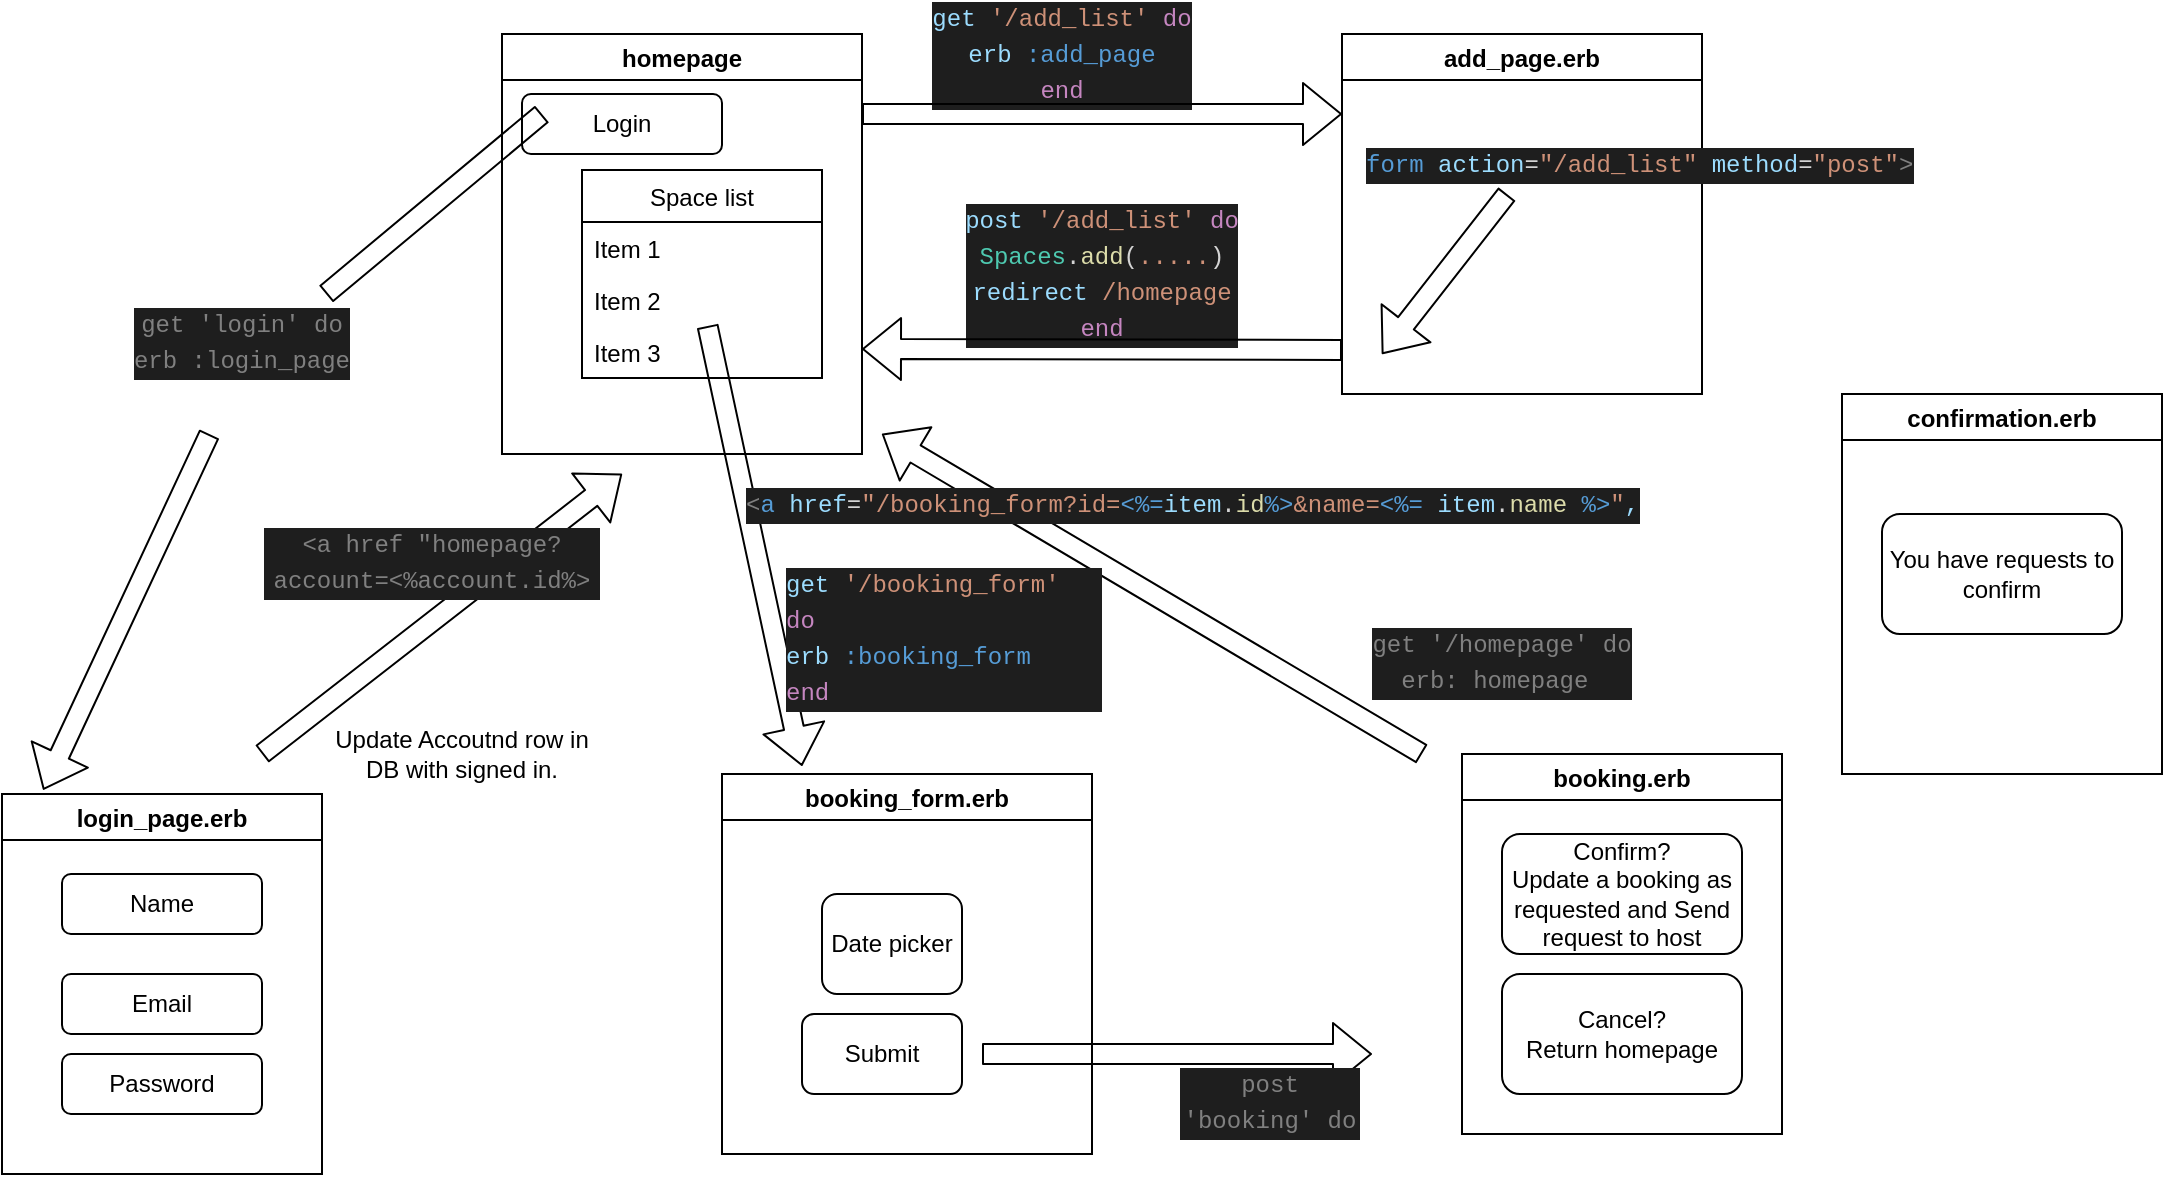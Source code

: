 <mxfile>
    <diagram id="b0ck2WXEP198_wLnEEmD" name="Page-1">
        <mxGraphModel dx="1066" dy="635" grid="1" gridSize="10" guides="1" tooltips="1" connect="1" arrows="1" fold="1" page="1" pageScale="1" pageWidth="827" pageHeight="1169" math="0" shadow="0">
            <root>
                <mxCell id="0"/>
                <mxCell id="1" parent="0"/>
                <mxCell id="32" value="" style="shape=flexArrow;endArrow=classic;html=1;" edge="1" parent="1">
                    <mxGeometry width="50" height="50" relative="1" as="geometry">
                        <mxPoint x="730" y="400" as="sourcePoint"/>
                        <mxPoint x="460" y="240" as="targetPoint"/>
                    </mxGeometry>
                </mxCell>
                <mxCell id="22" value="&lt;div style=&quot;background-color: rgb(30 , 30 , 30) ; font-family: &amp;#34;menlo&amp;#34; , &amp;#34;monaco&amp;#34; , &amp;#34;courier new&amp;#34; , monospace ; line-height: 18px&quot;&gt;&lt;div style=&quot;font-family: &amp;#34;menlo&amp;#34; , &amp;#34;monaco&amp;#34; , &amp;#34;courier new&amp;#34; , monospace ; line-height: 18px&quot;&gt;&lt;div style=&quot;color: rgb(212 , 212 , 212)&quot;&gt;  &lt;span style=&quot;color: #9cdcfe&quot;&gt;post&lt;/span&gt; &lt;span style=&quot;color: #ce9178&quot;&gt;'/add_list'&lt;/span&gt; &lt;span style=&quot;color: #c586c0&quot;&gt;do&lt;/span&gt;&lt;/div&gt;&lt;div&gt;    &lt;span style=&quot;color: rgb(78 , 201 , 176)&quot;&gt;Spaces&lt;/span&gt;&lt;font color=&quot;#d4d4d4&quot;&gt;.&lt;/font&gt;&lt;span style=&quot;color: rgb(220 , 220 , 170)&quot;&gt;add&lt;/span&gt;&lt;font color=&quot;#d4d4d4&quot;&gt;(&lt;/font&gt;&lt;font color=&quot;#ce9178&quot;&gt;.....&lt;/font&gt;&lt;font color=&quot;#d4d4d4&quot;&gt;)&lt;/font&gt;&lt;/div&gt;&lt;div&gt;&lt;span style=&quot;color: rgb(212 , 212 , 212)&quot;&gt;    &lt;span style=&quot;color: #9cdcfe&quot;&gt;redirect&lt;/span&gt;&amp;nbsp;&lt;/span&gt;&lt;font color=&quot;#ce9178&quot;&gt;/homepage&lt;/font&gt;&lt;/div&gt;&lt;div&gt;&lt;span style=&quot;color: rgb(197 , 134 , 192)&quot;&gt;end&lt;/span&gt;&lt;/div&gt;&lt;/div&gt;&lt;/div&gt;" style="text;html=1;strokeColor=none;fillColor=none;align=center;verticalAlign=middle;whiteSpace=wrap;rounded=0;" vertex="1" parent="1">
                    <mxGeometry x="490" y="150" width="160" height="20" as="geometry"/>
                </mxCell>
                <mxCell id="8" value="&lt;div style=&quot;color: rgb(212 , 212 , 212) ; background-color: rgb(30 , 30 , 30) ; font-family: &amp;#34;menlo&amp;#34; , &amp;#34;monaco&amp;#34; , &amp;#34;courier new&amp;#34; , monospace ; line-height: 18px&quot;&gt;&lt;div&gt;&lt;span style=&quot;color: #9cdcfe&quot;&gt;get&lt;/span&gt; &lt;span style=&quot;color: #ce9178&quot;&gt;'/add_list'&lt;/span&gt; &lt;span style=&quot;color: #c586c0&quot;&gt;do&lt;/span&gt;&lt;/div&gt;&lt;div&gt;    &lt;span style=&quot;color: #9cdcfe&quot;&gt;erb&lt;/span&gt; &lt;span style=&quot;color: #569cd6&quot;&gt;:add_page&lt;/span&gt;&lt;/div&gt;&lt;div&gt;  &lt;span style=&quot;color: #c586c0&quot;&gt;end&lt;/span&gt;&lt;/div&gt;&lt;/div&gt;" style="text;html=1;strokeColor=none;fillColor=none;align=center;verticalAlign=middle;whiteSpace=wrap;rounded=0;" vertex="1" parent="1">
                    <mxGeometry x="480" y="40" width="140" height="20" as="geometry"/>
                </mxCell>
                <mxCell id="2" value="homepage" style="swimlane;" vertex="1" parent="1">
                    <mxGeometry x="270" y="40" width="180" height="210" as="geometry"/>
                </mxCell>
                <mxCell id="12" value="Space list" style="swimlane;fontStyle=0;childLayout=stackLayout;horizontal=1;startSize=26;horizontalStack=0;resizeParent=1;resizeParentMax=0;resizeLast=0;collapsible=1;marginBottom=0;" vertex="1" parent="2">
                    <mxGeometry x="40" y="68" width="120" height="104" as="geometry"/>
                </mxCell>
                <mxCell id="13" value="Item 1" style="text;strokeColor=none;fillColor=none;align=left;verticalAlign=top;spacingLeft=4;spacingRight=4;overflow=hidden;rotatable=0;points=[[0,0.5],[1,0.5]];portConstraint=eastwest;" vertex="1" parent="12">
                    <mxGeometry y="26" width="120" height="26" as="geometry"/>
                </mxCell>
                <mxCell id="14" value="Item 2" style="text;strokeColor=none;fillColor=none;align=left;verticalAlign=top;spacingLeft=4;spacingRight=4;overflow=hidden;rotatable=0;points=[[0,0.5],[1,0.5]];portConstraint=eastwest;" vertex="1" parent="12">
                    <mxGeometry y="52" width="120" height="26" as="geometry"/>
                </mxCell>
                <mxCell id="15" value="Item 3" style="text;strokeColor=none;fillColor=none;align=left;verticalAlign=top;spacingLeft=4;spacingRight=4;overflow=hidden;rotatable=0;points=[[0,0.5],[1,0.5]];portConstraint=eastwest;" vertex="1" parent="12">
                    <mxGeometry y="78" width="120" height="26" as="geometry"/>
                </mxCell>
                <mxCell id="56" value="Login" style="rounded=1;whiteSpace=wrap;html=1;" vertex="1" parent="2">
                    <mxGeometry x="10" y="30" width="100" height="30" as="geometry"/>
                </mxCell>
                <mxCell id="3" value="" style="shape=flexArrow;endArrow=classic;html=1;" edge="1" parent="1">
                    <mxGeometry width="50" height="50" relative="1" as="geometry">
                        <mxPoint x="450" y="80" as="sourcePoint"/>
                        <mxPoint x="690" y="80" as="targetPoint"/>
                    </mxGeometry>
                </mxCell>
                <mxCell id="5" value="add_page.erb" style="swimlane;startSize=23;" vertex="1" parent="1">
                    <mxGeometry x="690" y="40" width="180" height="180" as="geometry"/>
                </mxCell>
                <mxCell id="6" value="booking.erb" style="swimlane;" vertex="1" parent="1">
                    <mxGeometry x="750" y="400" width="160" height="190" as="geometry"/>
                </mxCell>
                <mxCell id="37" value="Confirm?&lt;br&gt;Update a booking as requested and Send request to host" style="rounded=1;whiteSpace=wrap;html=1;" vertex="1" parent="6">
                    <mxGeometry x="20" y="40" width="120" height="60" as="geometry"/>
                </mxCell>
                <mxCell id="49" value="Cancel?&lt;br&gt;Return homepage" style="rounded=1;whiteSpace=wrap;html=1;" vertex="1" parent="6">
                    <mxGeometry x="20" y="110" width="120" height="60" as="geometry"/>
                </mxCell>
                <mxCell id="7" value="booking_form.erb" style="swimlane;" vertex="1" parent="1">
                    <mxGeometry x="380" y="410" width="185" height="190" as="geometry"/>
                </mxCell>
                <mxCell id="11" value="Date picker" style="rounded=1;whiteSpace=wrap;html=1;" vertex="1" parent="7">
                    <mxGeometry x="50" y="60" width="70" height="50" as="geometry"/>
                </mxCell>
                <mxCell id="48" value="Submit" style="rounded=1;whiteSpace=wrap;html=1;" vertex="1" parent="7">
                    <mxGeometry x="40" y="120" width="80" height="40" as="geometry"/>
                </mxCell>
                <mxCell id="17" value="" style="shape=flexArrow;endArrow=classic;html=1;" edge="1" parent="1" source="14">
                    <mxGeometry width="50" height="50" relative="1" as="geometry">
                        <mxPoint x="350" y="160" as="sourcePoint"/>
                        <mxPoint x="420" y="406" as="targetPoint"/>
                    </mxGeometry>
                </mxCell>
                <mxCell id="20" value="&lt;div style=&quot;color: rgb(212 , 212 , 212) ; background-color: rgb(30 , 30 , 30) ; font-family: &amp;#34;menlo&amp;#34; , &amp;#34;monaco&amp;#34; , &amp;#34;courier new&amp;#34; , monospace ; font-weight: normal ; font-size: 12px ; line-height: 18px&quot;&gt;&lt;div&gt;&lt;span style=&quot;color: #569cd6&quot;&gt;form&lt;/span&gt;&lt;span style=&quot;color: #d4d4d4&quot;&gt; &lt;/span&gt;&lt;span style=&quot;color: #9cdcfe&quot;&gt;action&lt;/span&gt;&lt;span style=&quot;color: #d4d4d4&quot;&gt;=&lt;/span&gt;&lt;span style=&quot;color: #ce9178&quot;&gt;&quot;/add_list&quot;&lt;/span&gt;&lt;span style=&quot;color: #d4d4d4&quot;&gt; &lt;/span&gt;&lt;span style=&quot;color: #9cdcfe&quot;&gt;method&lt;/span&gt;&lt;span style=&quot;color: #d4d4d4&quot;&gt;=&lt;/span&gt;&lt;span style=&quot;color: #ce9178&quot;&gt;&quot;post&quot;&lt;/span&gt;&lt;span style=&quot;color: #808080&quot;&gt;&amp;gt;&lt;/span&gt;&lt;span style=&quot;color: #d4d4d4&quot;&gt; &lt;/span&gt;&lt;/div&gt;&lt;/div&gt;" style="text;whiteSpace=wrap;html=1;" vertex="1" parent="1">
                    <mxGeometry x="700" y="90" width="290" height="30" as="geometry"/>
                </mxCell>
                <mxCell id="18" value="&lt;div style=&quot;color: rgb(212 , 212 , 212) ; background-color: rgb(30 , 30 , 30) ; font-family: &amp;#34;menlo&amp;#34; , &amp;#34;monaco&amp;#34; , &amp;#34;courier new&amp;#34; , monospace ; font-weight: normal ; font-size: 12px ; line-height: 18px&quot;&gt;&lt;div&gt;&lt;span style=&quot;color: #d4d4d4&quot;&gt;  &lt;/span&gt;&lt;span style=&quot;color: #9cdcfe&quot;&gt;get&lt;/span&gt;&lt;span style=&quot;color: #d4d4d4&quot;&gt; &lt;/span&gt;&lt;span style=&quot;color: #ce9178&quot;&gt;'/booking_form'&lt;/span&gt;&lt;span style=&quot;color: #d4d4d4&quot;&gt; &lt;/span&gt;&lt;span style=&quot;color: #c586c0&quot;&gt;do&lt;/span&gt;&lt;span style=&quot;color: #d4d4d4&quot;&gt; &lt;/span&gt;&lt;/div&gt;&lt;div&gt;&lt;span style=&quot;color: #d4d4d4&quot;&gt;  &lt;/span&gt;&lt;span style=&quot;color: #9cdcfe&quot;&gt;erb&lt;/span&gt;&lt;span style=&quot;color: #d4d4d4&quot;&gt; &lt;/span&gt;&lt;span style=&quot;color: #569cd6&quot;&gt;:booking_form&lt;/span&gt;&lt;span style=&quot;color: #d4d4d4&quot;&gt;&amp;nbsp;&lt;/span&gt;&lt;/div&gt;&lt;div&gt;&lt;span style=&quot;color: #d4d4d4&quot;&gt;  &lt;/span&gt;&lt;span style=&quot;color: #c586c0&quot;&gt;end&lt;/span&gt;&lt;span style=&quot;color: #d4d4d4&quot;&gt; &lt;/span&gt;&lt;/div&gt;&lt;/div&gt;" style="text;whiteSpace=wrap;html=1;" vertex="1" parent="1">
                    <mxGeometry x="410" y="300" width="160" height="90" as="geometry"/>
                </mxCell>
                <mxCell id="19" value="&lt;meta charset=&quot;utf-8&quot;&gt;&lt;div style=&quot;color: rgb(212, 212, 212); background-color: rgb(30, 30, 30); font-family: menlo, monaco, &amp;quot;courier new&amp;quot;, monospace; font-weight: normal; font-size: 12px; line-height: 18px;&quot;&gt;&lt;div&gt;&lt;span style=&quot;color: #808080&quot;&gt;&amp;lt;&lt;/span&gt;&lt;span style=&quot;color: #569cd6&quot;&gt;a&lt;/span&gt;&lt;span style=&quot;color: #d4d4d4&quot;&gt; &lt;/span&gt;&lt;span style=&quot;color: #9cdcfe&quot;&gt;href&lt;/span&gt;&lt;span style=&quot;color: #d4d4d4&quot;&gt;=&lt;/span&gt;&lt;span style=&quot;color: #ce9178&quot;&gt;&quot;/booking_form?id=&lt;/span&gt;&lt;span style=&quot;color: #569cd6&quot;&gt;&amp;lt;%=&lt;/span&gt;&lt;span style=&quot;color: #9cdcfe&quot;&gt;item&lt;/span&gt;&lt;span style=&quot;color: #d4d4d4&quot;&gt;.&lt;/span&gt;&lt;span style=&quot;color: #dcdcaa&quot;&gt;id&lt;/span&gt;&lt;span style=&quot;color: #569cd6&quot;&gt;%&amp;gt;&lt;/span&gt;&lt;span style=&quot;color: #ce9178&quot;&gt;&amp;amp;name=&lt;/span&gt;&lt;span style=&quot;color: #569cd6&quot;&gt;&amp;lt;%=&lt;/span&gt;&lt;span style=&quot;color: #d4d4d4&quot;&gt; &lt;/span&gt;&lt;span style=&quot;color: #9cdcfe&quot;&gt;item&lt;/span&gt;&lt;span style=&quot;color: #d4d4d4&quot;&gt;.&lt;/span&gt;&lt;span style=&quot;color: #dcdcaa&quot;&gt;name&lt;/span&gt;&lt;span style=&quot;color: #d4d4d4&quot;&gt; &lt;/span&gt;&lt;span style=&quot;color: #569cd6&quot;&gt;%&amp;gt;&lt;/span&gt;&lt;span style=&quot;color: #ce9178&quot;&gt;&quot;&lt;/span&gt;&lt;span style=&quot;color: #9cdcfe&quot;&gt;,&lt;/span&gt;&lt;span style=&quot;color: #d4d4d4&quot;&gt; &lt;/span&gt;&lt;/div&gt;&lt;/div&gt;" style="text;whiteSpace=wrap;html=1;" vertex="1" parent="1">
                    <mxGeometry x="390" y="260" width="470" height="30" as="geometry"/>
                </mxCell>
                <mxCell id="21" value="" style="shape=flexArrow;endArrow=classic;html=1;entryX=1;entryY=0.75;entryDx=0;entryDy=0;" edge="1" parent="1" target="2">
                    <mxGeometry width="50" height="50" relative="1" as="geometry">
                        <mxPoint x="690" y="198" as="sourcePoint"/>
                        <mxPoint x="700" y="90" as="targetPoint"/>
                    </mxGeometry>
                </mxCell>
                <mxCell id="23" value="" style="shape=flexArrow;endArrow=classic;html=1;fillColor=none;exitX=0.25;exitY=1;exitDx=0;exitDy=0;" edge="1" parent="1" source="20">
                    <mxGeometry width="50" height="50" relative="1" as="geometry">
                        <mxPoint x="720" y="170" as="sourcePoint"/>
                        <mxPoint x="710" y="200" as="targetPoint"/>
                    </mxGeometry>
                </mxCell>
                <mxCell id="24" value="" style="shape=flexArrow;endArrow=classic;html=1;" edge="1" parent="1">
                    <mxGeometry width="50" height="50" relative="1" as="geometry">
                        <mxPoint x="510" y="550" as="sourcePoint"/>
                        <mxPoint x="705" y="550" as="targetPoint"/>
                    </mxGeometry>
                </mxCell>
                <mxCell id="25" value="login_page.erb" style="swimlane;" vertex="1" parent="1">
                    <mxGeometry x="20" y="420" width="160" height="190" as="geometry"/>
                </mxCell>
                <mxCell id="53" value="Name" style="rounded=1;whiteSpace=wrap;html=1;" vertex="1" parent="25">
                    <mxGeometry x="30" y="40" width="100" height="30" as="geometry"/>
                </mxCell>
                <mxCell id="55" value="Password" style="rounded=1;whiteSpace=wrap;html=1;" vertex="1" parent="25">
                    <mxGeometry x="30" y="130" width="100" height="30" as="geometry"/>
                </mxCell>
                <mxCell id="54" value="Email" style="rounded=1;whiteSpace=wrap;html=1;" vertex="1" parent="25">
                    <mxGeometry x="30" y="90" width="100" height="30" as="geometry"/>
                </mxCell>
                <mxCell id="26" value="" style="shape=flexArrow;endArrow=classic;html=1;startArrow=none;entryX=0.129;entryY=-0.011;entryDx=0;entryDy=0;entryPerimeter=0;" edge="1" parent="1" source="30" target="25">
                    <mxGeometry width="50" height="50" relative="1" as="geometry">
                        <mxPoint x="300" y="210" as="sourcePoint"/>
                        <mxPoint x="310" y="620" as="targetPoint"/>
                    </mxGeometry>
                </mxCell>
                <mxCell id="28" value="" style="shape=flexArrow;endArrow=classic;html=1;" edge="1" parent="1">
                    <mxGeometry width="50" height="50" relative="1" as="geometry">
                        <mxPoint x="150" y="400" as="sourcePoint"/>
                        <mxPoint x="330" y="260" as="targetPoint"/>
                    </mxGeometry>
                </mxCell>
                <mxCell id="29" value="&lt;div style=&quot;background-color: rgb(30 , 30 , 30) ; font-family: &amp;#34;menlo&amp;#34; , &amp;#34;monaco&amp;#34; , &amp;#34;courier new&amp;#34; , monospace ; font-weight: normal ; font-size: 12px ; line-height: 18px&quot;&gt;&lt;div&gt;&lt;font color=&quot;#808080&quot;&gt;&amp;lt;a href &quot;homepage?account=&amp;lt;%account.id%&amp;gt;&lt;/font&gt;&lt;/div&gt;&lt;/div&gt;" style="text;whiteSpace=wrap;html=1;align=center;" vertex="1" parent="1">
                    <mxGeometry x="150" y="280" width="170" height="70" as="geometry"/>
                </mxCell>
                <mxCell id="30" value="&lt;div style=&quot;background-color: rgb(30 , 30 , 30) ; font-family: &amp;#34;menlo&amp;#34; , &amp;#34;monaco&amp;#34; , &amp;#34;courier new&amp;#34; , monospace ; font-weight: normal ; font-size: 12px ; line-height: 18px&quot;&gt;&lt;div&gt;&lt;font color=&quot;#808080&quot;&gt;get 'login' do&lt;/font&gt;&lt;/div&gt;&lt;div&gt;&lt;font color=&quot;#808080&quot;&gt;erb :login_page&lt;/font&gt;&lt;/div&gt;&lt;/div&gt;" style="text;whiteSpace=wrap;html=1;align=center;" vertex="1" parent="1">
                    <mxGeometry x="80" y="170" width="120" height="70" as="geometry"/>
                </mxCell>
                <mxCell id="31" value="" style="shape=flexArrow;endArrow=none;html=1;" edge="1" parent="1" target="30">
                    <mxGeometry width="50" height="50" relative="1" as="geometry">
                        <mxPoint x="290" y="80" as="sourcePoint"/>
                        <mxPoint x="310" y="620" as="targetPoint"/>
                    </mxGeometry>
                </mxCell>
                <mxCell id="35" value="&lt;div style=&quot;background-color: rgb(30 , 30 , 30) ; font-family: &amp;#34;menlo&amp;#34; , &amp;#34;monaco&amp;#34; , &amp;#34;courier new&amp;#34; , monospace ; font-weight: normal ; font-size: 12px ; line-height: 18px&quot;&gt;&lt;div&gt;&lt;font color=&quot;#808080&quot;&gt;post 'booking' do&lt;/font&gt;&lt;/div&gt;&lt;/div&gt;" style="text;whiteSpace=wrap;html=1;align=center;" vertex="1" parent="1">
                    <mxGeometry x="608" y="550" width="92" height="70" as="geometry"/>
                </mxCell>
                <mxCell id="36" value="&lt;div style=&quot;background-color: rgb(30 , 30 , 30) ; font-family: &amp;#34;menlo&amp;#34; , &amp;#34;monaco&amp;#34; , &amp;#34;courier new&amp;#34; , monospace ; font-weight: normal ; font-size: 12px ; line-height: 18px&quot;&gt;&lt;div&gt;&lt;font color=&quot;#808080&quot;&gt;get '/homepage' do&lt;/font&gt;&lt;/div&gt;&lt;div&gt;&lt;font color=&quot;#808080&quot;&gt;erb: homepage&amp;nbsp;&lt;/font&gt;&lt;/div&gt;&lt;/div&gt;" style="text;whiteSpace=wrap;html=1;align=center;" vertex="1" parent="1">
                    <mxGeometry x="690" y="330" width="160" height="40" as="geometry"/>
                </mxCell>
                <mxCell id="50" value="confirmation.erb" style="swimlane;" vertex="1" parent="1">
                    <mxGeometry x="940" y="220" width="160" height="190" as="geometry"/>
                </mxCell>
                <mxCell id="51" value="You have requests to confirm" style="rounded=1;whiteSpace=wrap;html=1;" vertex="1" parent="50">
                    <mxGeometry x="20" y="60" width="120" height="60" as="geometry"/>
                </mxCell>
                <mxCell id="57" value="Update Accoutnd row in DB with signed in." style="text;html=1;strokeColor=none;fillColor=none;align=center;verticalAlign=middle;whiteSpace=wrap;rounded=0;" vertex="1" parent="1">
                    <mxGeometry x="180" y="390" width="140" height="20" as="geometry"/>
                </mxCell>
            </root>
        </mxGraphModel>
    </diagram>
</mxfile>